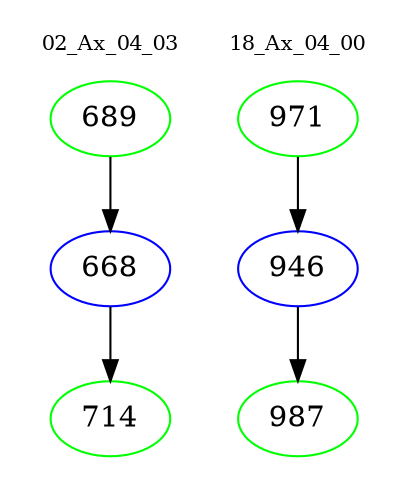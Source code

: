 digraph{
subgraph cluster_0 {
color = white
label = "02_Ax_04_03";
fontsize=10;
T0_689 [label="689", color="green"]
T0_689 -> T0_668 [color="black"]
T0_668 [label="668", color="blue"]
T0_668 -> T0_714 [color="black"]
T0_714 [label="714", color="green"]
}
subgraph cluster_1 {
color = white
label = "18_Ax_04_00";
fontsize=10;
T1_971 [label="971", color="green"]
T1_971 -> T1_946 [color="black"]
T1_946 [label="946", color="blue"]
T1_946 -> T1_987 [color="black"]
T1_987 [label="987", color="green"]
}
}

